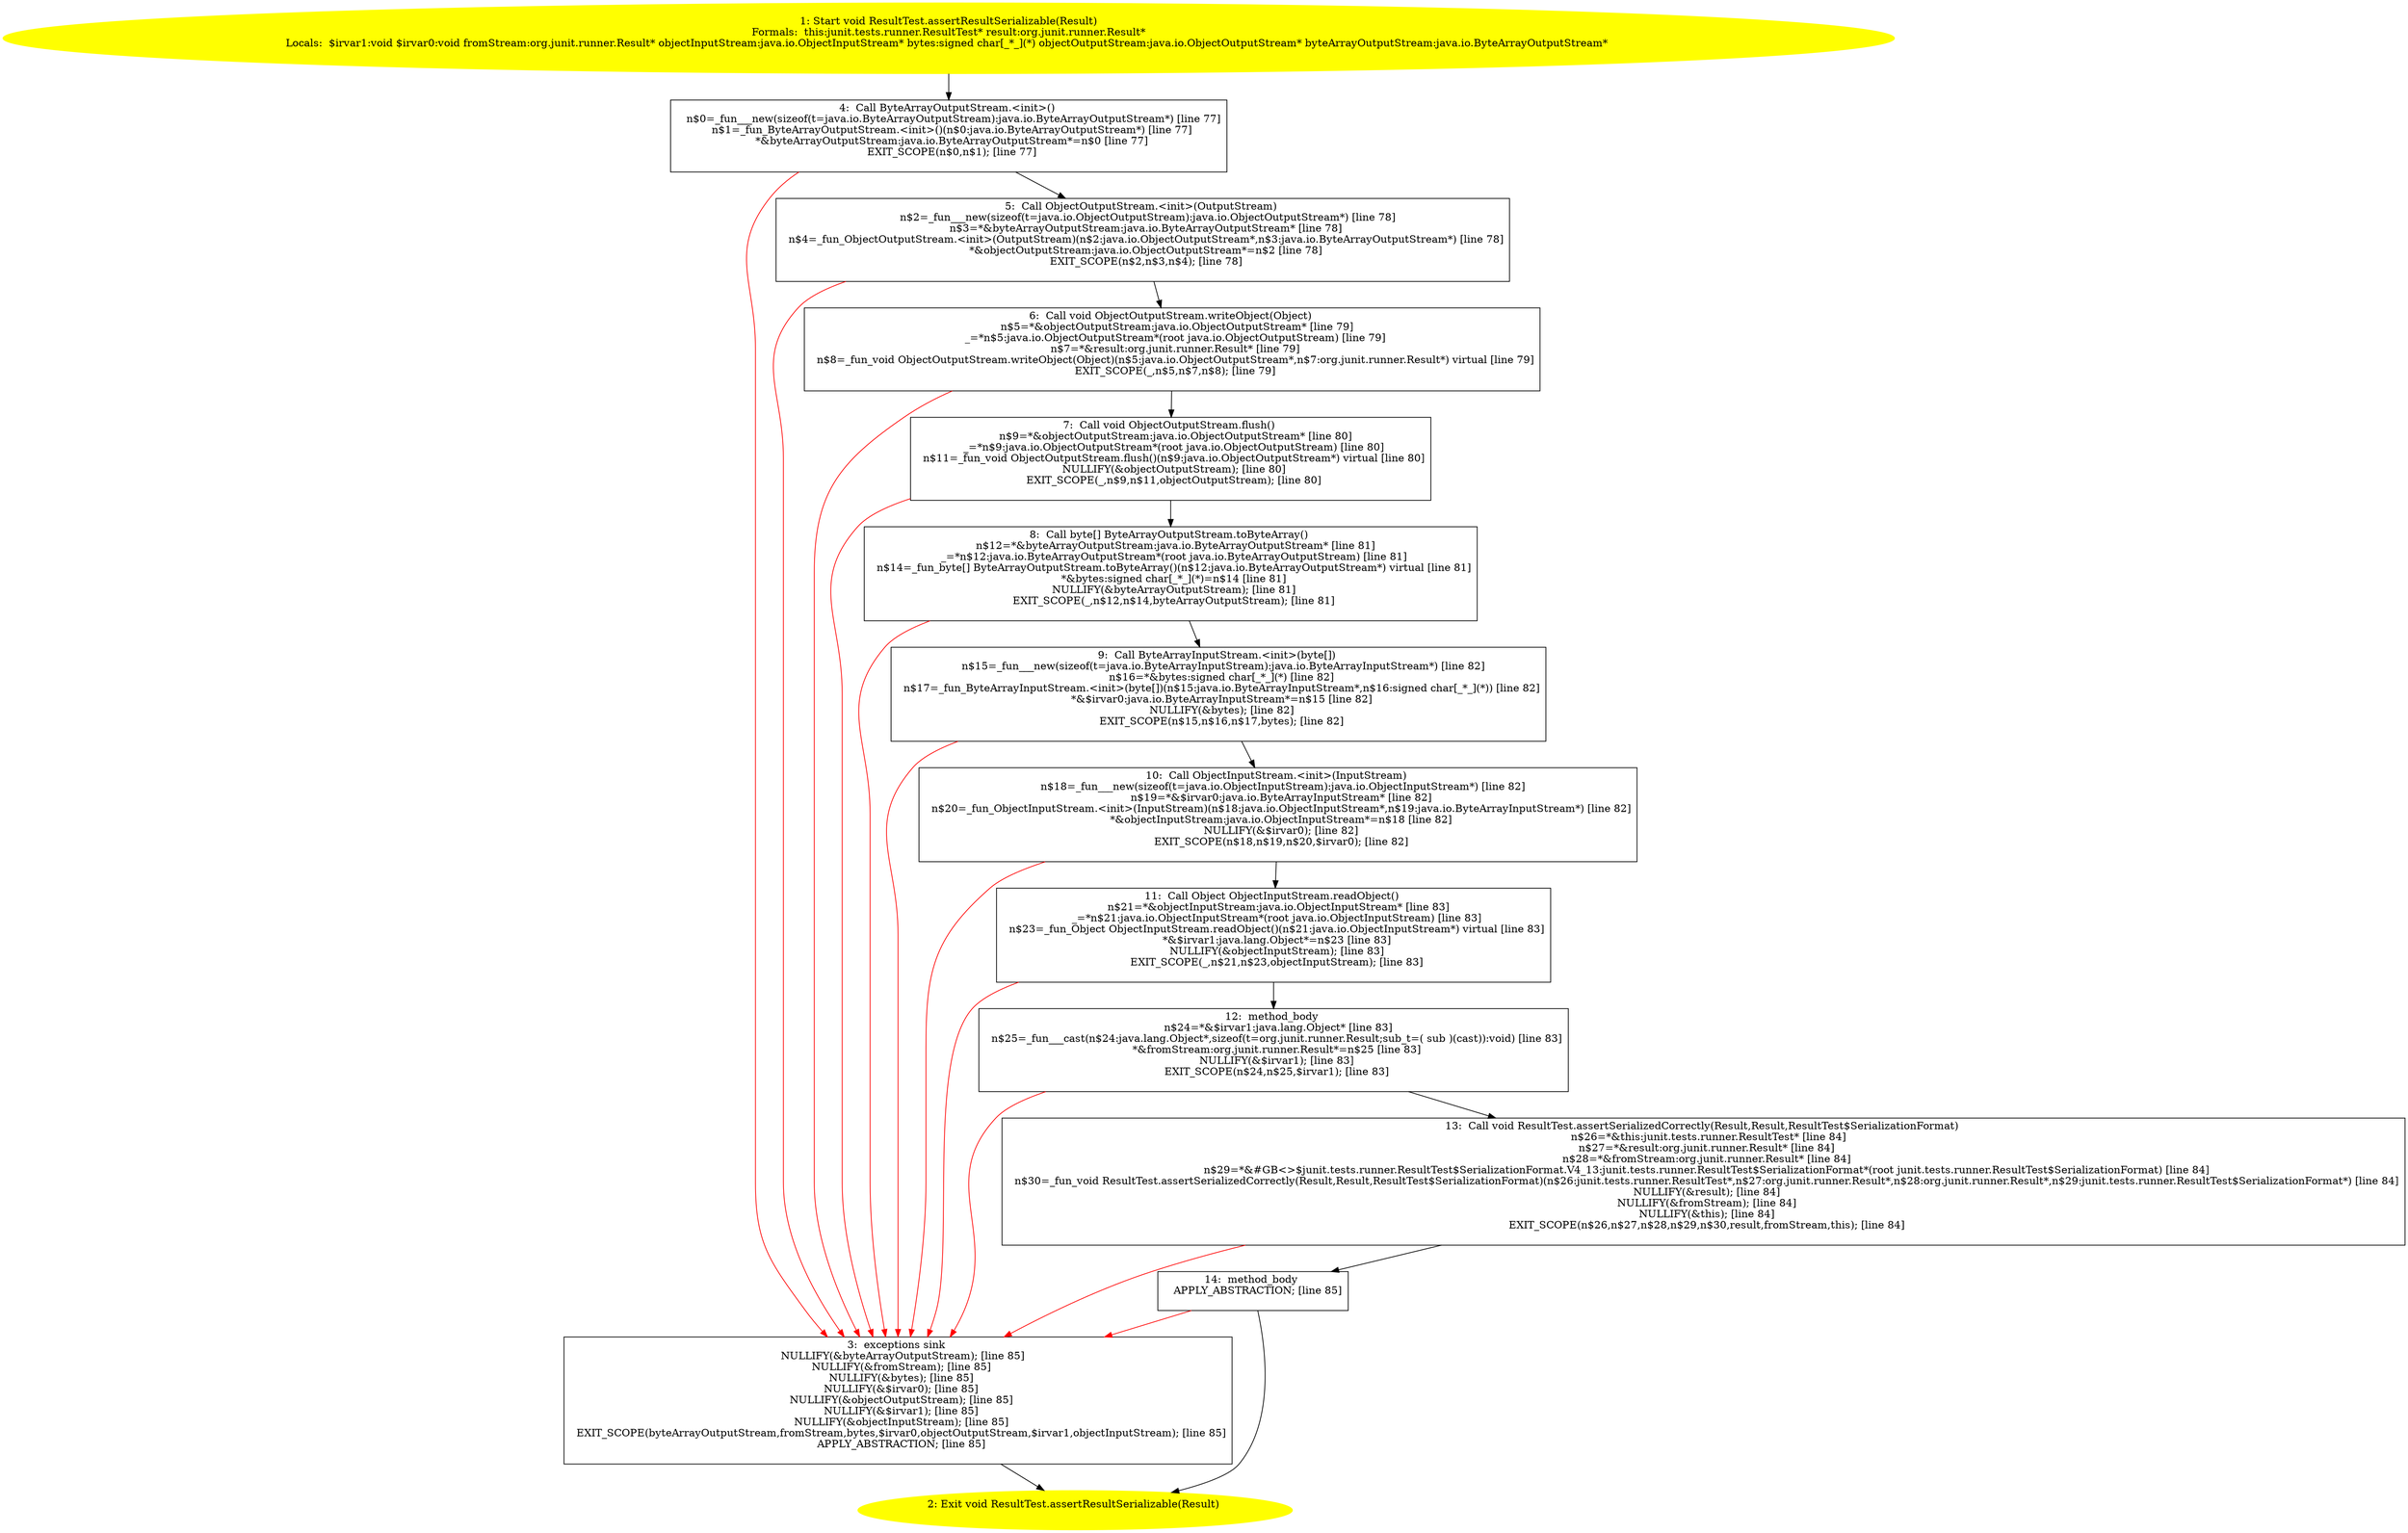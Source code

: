 /* @generated */
digraph cfg {
"junit.tests.runner.ResultTest.assertResultSerializable(org.junit.runner.Result):void.ae9ce5d8b5b24b5b11c00428e7a1ecb0_1" [label="1: Start void ResultTest.assertResultSerializable(Result)\nFormals:  this:junit.tests.runner.ResultTest* result:org.junit.runner.Result*\nLocals:  $irvar1:void $irvar0:void fromStream:org.junit.runner.Result* objectInputStream:java.io.ObjectInputStream* bytes:signed char[_*_](*) objectOutputStream:java.io.ObjectOutputStream* byteArrayOutputStream:java.io.ByteArrayOutputStream* \n  " color=yellow style=filled]
	

	 "junit.tests.runner.ResultTest.assertResultSerializable(org.junit.runner.Result):void.ae9ce5d8b5b24b5b11c00428e7a1ecb0_1" -> "junit.tests.runner.ResultTest.assertResultSerializable(org.junit.runner.Result):void.ae9ce5d8b5b24b5b11c00428e7a1ecb0_4" ;
"junit.tests.runner.ResultTest.assertResultSerializable(org.junit.runner.Result):void.ae9ce5d8b5b24b5b11c00428e7a1ecb0_2" [label="2: Exit void ResultTest.assertResultSerializable(Result) \n  " color=yellow style=filled]
	

"junit.tests.runner.ResultTest.assertResultSerializable(org.junit.runner.Result):void.ae9ce5d8b5b24b5b11c00428e7a1ecb0_3" [label="3:  exceptions sink \n   NULLIFY(&byteArrayOutputStream); [line 85]\n  NULLIFY(&fromStream); [line 85]\n  NULLIFY(&bytes); [line 85]\n  NULLIFY(&$irvar0); [line 85]\n  NULLIFY(&objectOutputStream); [line 85]\n  NULLIFY(&$irvar1); [line 85]\n  NULLIFY(&objectInputStream); [line 85]\n  EXIT_SCOPE(byteArrayOutputStream,fromStream,bytes,$irvar0,objectOutputStream,$irvar1,objectInputStream); [line 85]\n  APPLY_ABSTRACTION; [line 85]\n " shape="box"]
	

	 "junit.tests.runner.ResultTest.assertResultSerializable(org.junit.runner.Result):void.ae9ce5d8b5b24b5b11c00428e7a1ecb0_3" -> "junit.tests.runner.ResultTest.assertResultSerializable(org.junit.runner.Result):void.ae9ce5d8b5b24b5b11c00428e7a1ecb0_2" ;
"junit.tests.runner.ResultTest.assertResultSerializable(org.junit.runner.Result):void.ae9ce5d8b5b24b5b11c00428e7a1ecb0_4" [label="4:  Call ByteArrayOutputStream.<init>() \n   n$0=_fun___new(sizeof(t=java.io.ByteArrayOutputStream):java.io.ByteArrayOutputStream*) [line 77]\n  n$1=_fun_ByteArrayOutputStream.<init>()(n$0:java.io.ByteArrayOutputStream*) [line 77]\n  *&byteArrayOutputStream:java.io.ByteArrayOutputStream*=n$0 [line 77]\n  EXIT_SCOPE(n$0,n$1); [line 77]\n " shape="box"]
	

	 "junit.tests.runner.ResultTest.assertResultSerializable(org.junit.runner.Result):void.ae9ce5d8b5b24b5b11c00428e7a1ecb0_4" -> "junit.tests.runner.ResultTest.assertResultSerializable(org.junit.runner.Result):void.ae9ce5d8b5b24b5b11c00428e7a1ecb0_5" ;
	 "junit.tests.runner.ResultTest.assertResultSerializable(org.junit.runner.Result):void.ae9ce5d8b5b24b5b11c00428e7a1ecb0_4" -> "junit.tests.runner.ResultTest.assertResultSerializable(org.junit.runner.Result):void.ae9ce5d8b5b24b5b11c00428e7a1ecb0_3" [color="red" ];
"junit.tests.runner.ResultTest.assertResultSerializable(org.junit.runner.Result):void.ae9ce5d8b5b24b5b11c00428e7a1ecb0_5" [label="5:  Call ObjectOutputStream.<init>(OutputStream) \n   n$2=_fun___new(sizeof(t=java.io.ObjectOutputStream):java.io.ObjectOutputStream*) [line 78]\n  n$3=*&byteArrayOutputStream:java.io.ByteArrayOutputStream* [line 78]\n  n$4=_fun_ObjectOutputStream.<init>(OutputStream)(n$2:java.io.ObjectOutputStream*,n$3:java.io.ByteArrayOutputStream*) [line 78]\n  *&objectOutputStream:java.io.ObjectOutputStream*=n$2 [line 78]\n  EXIT_SCOPE(n$2,n$3,n$4); [line 78]\n " shape="box"]
	

	 "junit.tests.runner.ResultTest.assertResultSerializable(org.junit.runner.Result):void.ae9ce5d8b5b24b5b11c00428e7a1ecb0_5" -> "junit.tests.runner.ResultTest.assertResultSerializable(org.junit.runner.Result):void.ae9ce5d8b5b24b5b11c00428e7a1ecb0_6" ;
	 "junit.tests.runner.ResultTest.assertResultSerializable(org.junit.runner.Result):void.ae9ce5d8b5b24b5b11c00428e7a1ecb0_5" -> "junit.tests.runner.ResultTest.assertResultSerializable(org.junit.runner.Result):void.ae9ce5d8b5b24b5b11c00428e7a1ecb0_3" [color="red" ];
"junit.tests.runner.ResultTest.assertResultSerializable(org.junit.runner.Result):void.ae9ce5d8b5b24b5b11c00428e7a1ecb0_6" [label="6:  Call void ObjectOutputStream.writeObject(Object) \n   n$5=*&objectOutputStream:java.io.ObjectOutputStream* [line 79]\n  _=*n$5:java.io.ObjectOutputStream*(root java.io.ObjectOutputStream) [line 79]\n  n$7=*&result:org.junit.runner.Result* [line 79]\n  n$8=_fun_void ObjectOutputStream.writeObject(Object)(n$5:java.io.ObjectOutputStream*,n$7:org.junit.runner.Result*) virtual [line 79]\n  EXIT_SCOPE(_,n$5,n$7,n$8); [line 79]\n " shape="box"]
	

	 "junit.tests.runner.ResultTest.assertResultSerializable(org.junit.runner.Result):void.ae9ce5d8b5b24b5b11c00428e7a1ecb0_6" -> "junit.tests.runner.ResultTest.assertResultSerializable(org.junit.runner.Result):void.ae9ce5d8b5b24b5b11c00428e7a1ecb0_7" ;
	 "junit.tests.runner.ResultTest.assertResultSerializable(org.junit.runner.Result):void.ae9ce5d8b5b24b5b11c00428e7a1ecb0_6" -> "junit.tests.runner.ResultTest.assertResultSerializable(org.junit.runner.Result):void.ae9ce5d8b5b24b5b11c00428e7a1ecb0_3" [color="red" ];
"junit.tests.runner.ResultTest.assertResultSerializable(org.junit.runner.Result):void.ae9ce5d8b5b24b5b11c00428e7a1ecb0_7" [label="7:  Call void ObjectOutputStream.flush() \n   n$9=*&objectOutputStream:java.io.ObjectOutputStream* [line 80]\n  _=*n$9:java.io.ObjectOutputStream*(root java.io.ObjectOutputStream) [line 80]\n  n$11=_fun_void ObjectOutputStream.flush()(n$9:java.io.ObjectOutputStream*) virtual [line 80]\n  NULLIFY(&objectOutputStream); [line 80]\n  EXIT_SCOPE(_,n$9,n$11,objectOutputStream); [line 80]\n " shape="box"]
	

	 "junit.tests.runner.ResultTest.assertResultSerializable(org.junit.runner.Result):void.ae9ce5d8b5b24b5b11c00428e7a1ecb0_7" -> "junit.tests.runner.ResultTest.assertResultSerializable(org.junit.runner.Result):void.ae9ce5d8b5b24b5b11c00428e7a1ecb0_8" ;
	 "junit.tests.runner.ResultTest.assertResultSerializable(org.junit.runner.Result):void.ae9ce5d8b5b24b5b11c00428e7a1ecb0_7" -> "junit.tests.runner.ResultTest.assertResultSerializable(org.junit.runner.Result):void.ae9ce5d8b5b24b5b11c00428e7a1ecb0_3" [color="red" ];
"junit.tests.runner.ResultTest.assertResultSerializable(org.junit.runner.Result):void.ae9ce5d8b5b24b5b11c00428e7a1ecb0_8" [label="8:  Call byte[] ByteArrayOutputStream.toByteArray() \n   n$12=*&byteArrayOutputStream:java.io.ByteArrayOutputStream* [line 81]\n  _=*n$12:java.io.ByteArrayOutputStream*(root java.io.ByteArrayOutputStream) [line 81]\n  n$14=_fun_byte[] ByteArrayOutputStream.toByteArray()(n$12:java.io.ByteArrayOutputStream*) virtual [line 81]\n  *&bytes:signed char[_*_](*)=n$14 [line 81]\n  NULLIFY(&byteArrayOutputStream); [line 81]\n  EXIT_SCOPE(_,n$12,n$14,byteArrayOutputStream); [line 81]\n " shape="box"]
	

	 "junit.tests.runner.ResultTest.assertResultSerializable(org.junit.runner.Result):void.ae9ce5d8b5b24b5b11c00428e7a1ecb0_8" -> "junit.tests.runner.ResultTest.assertResultSerializable(org.junit.runner.Result):void.ae9ce5d8b5b24b5b11c00428e7a1ecb0_9" ;
	 "junit.tests.runner.ResultTest.assertResultSerializable(org.junit.runner.Result):void.ae9ce5d8b5b24b5b11c00428e7a1ecb0_8" -> "junit.tests.runner.ResultTest.assertResultSerializable(org.junit.runner.Result):void.ae9ce5d8b5b24b5b11c00428e7a1ecb0_3" [color="red" ];
"junit.tests.runner.ResultTest.assertResultSerializable(org.junit.runner.Result):void.ae9ce5d8b5b24b5b11c00428e7a1ecb0_9" [label="9:  Call ByteArrayInputStream.<init>(byte[]) \n   n$15=_fun___new(sizeof(t=java.io.ByteArrayInputStream):java.io.ByteArrayInputStream*) [line 82]\n  n$16=*&bytes:signed char[_*_](*) [line 82]\n  n$17=_fun_ByteArrayInputStream.<init>(byte[])(n$15:java.io.ByteArrayInputStream*,n$16:signed char[_*_](*)) [line 82]\n  *&$irvar0:java.io.ByteArrayInputStream*=n$15 [line 82]\n  NULLIFY(&bytes); [line 82]\n  EXIT_SCOPE(n$15,n$16,n$17,bytes); [line 82]\n " shape="box"]
	

	 "junit.tests.runner.ResultTest.assertResultSerializable(org.junit.runner.Result):void.ae9ce5d8b5b24b5b11c00428e7a1ecb0_9" -> "junit.tests.runner.ResultTest.assertResultSerializable(org.junit.runner.Result):void.ae9ce5d8b5b24b5b11c00428e7a1ecb0_10" ;
	 "junit.tests.runner.ResultTest.assertResultSerializable(org.junit.runner.Result):void.ae9ce5d8b5b24b5b11c00428e7a1ecb0_9" -> "junit.tests.runner.ResultTest.assertResultSerializable(org.junit.runner.Result):void.ae9ce5d8b5b24b5b11c00428e7a1ecb0_3" [color="red" ];
"junit.tests.runner.ResultTest.assertResultSerializable(org.junit.runner.Result):void.ae9ce5d8b5b24b5b11c00428e7a1ecb0_10" [label="10:  Call ObjectInputStream.<init>(InputStream) \n   n$18=_fun___new(sizeof(t=java.io.ObjectInputStream):java.io.ObjectInputStream*) [line 82]\n  n$19=*&$irvar0:java.io.ByteArrayInputStream* [line 82]\n  n$20=_fun_ObjectInputStream.<init>(InputStream)(n$18:java.io.ObjectInputStream*,n$19:java.io.ByteArrayInputStream*) [line 82]\n  *&objectInputStream:java.io.ObjectInputStream*=n$18 [line 82]\n  NULLIFY(&$irvar0); [line 82]\n  EXIT_SCOPE(n$18,n$19,n$20,$irvar0); [line 82]\n " shape="box"]
	

	 "junit.tests.runner.ResultTest.assertResultSerializable(org.junit.runner.Result):void.ae9ce5d8b5b24b5b11c00428e7a1ecb0_10" -> "junit.tests.runner.ResultTest.assertResultSerializable(org.junit.runner.Result):void.ae9ce5d8b5b24b5b11c00428e7a1ecb0_11" ;
	 "junit.tests.runner.ResultTest.assertResultSerializable(org.junit.runner.Result):void.ae9ce5d8b5b24b5b11c00428e7a1ecb0_10" -> "junit.tests.runner.ResultTest.assertResultSerializable(org.junit.runner.Result):void.ae9ce5d8b5b24b5b11c00428e7a1ecb0_3" [color="red" ];
"junit.tests.runner.ResultTest.assertResultSerializable(org.junit.runner.Result):void.ae9ce5d8b5b24b5b11c00428e7a1ecb0_11" [label="11:  Call Object ObjectInputStream.readObject() \n   n$21=*&objectInputStream:java.io.ObjectInputStream* [line 83]\n  _=*n$21:java.io.ObjectInputStream*(root java.io.ObjectInputStream) [line 83]\n  n$23=_fun_Object ObjectInputStream.readObject()(n$21:java.io.ObjectInputStream*) virtual [line 83]\n  *&$irvar1:java.lang.Object*=n$23 [line 83]\n  NULLIFY(&objectInputStream); [line 83]\n  EXIT_SCOPE(_,n$21,n$23,objectInputStream); [line 83]\n " shape="box"]
	

	 "junit.tests.runner.ResultTest.assertResultSerializable(org.junit.runner.Result):void.ae9ce5d8b5b24b5b11c00428e7a1ecb0_11" -> "junit.tests.runner.ResultTest.assertResultSerializable(org.junit.runner.Result):void.ae9ce5d8b5b24b5b11c00428e7a1ecb0_12" ;
	 "junit.tests.runner.ResultTest.assertResultSerializable(org.junit.runner.Result):void.ae9ce5d8b5b24b5b11c00428e7a1ecb0_11" -> "junit.tests.runner.ResultTest.assertResultSerializable(org.junit.runner.Result):void.ae9ce5d8b5b24b5b11c00428e7a1ecb0_3" [color="red" ];
"junit.tests.runner.ResultTest.assertResultSerializable(org.junit.runner.Result):void.ae9ce5d8b5b24b5b11c00428e7a1ecb0_12" [label="12:  method_body \n   n$24=*&$irvar1:java.lang.Object* [line 83]\n  n$25=_fun___cast(n$24:java.lang.Object*,sizeof(t=org.junit.runner.Result;sub_t=( sub )(cast)):void) [line 83]\n  *&fromStream:org.junit.runner.Result*=n$25 [line 83]\n  NULLIFY(&$irvar1); [line 83]\n  EXIT_SCOPE(n$24,n$25,$irvar1); [line 83]\n " shape="box"]
	

	 "junit.tests.runner.ResultTest.assertResultSerializable(org.junit.runner.Result):void.ae9ce5d8b5b24b5b11c00428e7a1ecb0_12" -> "junit.tests.runner.ResultTest.assertResultSerializable(org.junit.runner.Result):void.ae9ce5d8b5b24b5b11c00428e7a1ecb0_13" ;
	 "junit.tests.runner.ResultTest.assertResultSerializable(org.junit.runner.Result):void.ae9ce5d8b5b24b5b11c00428e7a1ecb0_12" -> "junit.tests.runner.ResultTest.assertResultSerializable(org.junit.runner.Result):void.ae9ce5d8b5b24b5b11c00428e7a1ecb0_3" [color="red" ];
"junit.tests.runner.ResultTest.assertResultSerializable(org.junit.runner.Result):void.ae9ce5d8b5b24b5b11c00428e7a1ecb0_13" [label="13:  Call void ResultTest.assertSerializedCorrectly(Result,Result,ResultTest$SerializationFormat) \n   n$26=*&this:junit.tests.runner.ResultTest* [line 84]\n  n$27=*&result:org.junit.runner.Result* [line 84]\n  n$28=*&fromStream:org.junit.runner.Result* [line 84]\n  n$29=*&#GB<>$junit.tests.runner.ResultTest$SerializationFormat.V4_13:junit.tests.runner.ResultTest$SerializationFormat*(root junit.tests.runner.ResultTest$SerializationFormat) [line 84]\n  n$30=_fun_void ResultTest.assertSerializedCorrectly(Result,Result,ResultTest$SerializationFormat)(n$26:junit.tests.runner.ResultTest*,n$27:org.junit.runner.Result*,n$28:org.junit.runner.Result*,n$29:junit.tests.runner.ResultTest$SerializationFormat*) [line 84]\n  NULLIFY(&result); [line 84]\n  NULLIFY(&fromStream); [line 84]\n  NULLIFY(&this); [line 84]\n  EXIT_SCOPE(n$26,n$27,n$28,n$29,n$30,result,fromStream,this); [line 84]\n " shape="box"]
	

	 "junit.tests.runner.ResultTest.assertResultSerializable(org.junit.runner.Result):void.ae9ce5d8b5b24b5b11c00428e7a1ecb0_13" -> "junit.tests.runner.ResultTest.assertResultSerializable(org.junit.runner.Result):void.ae9ce5d8b5b24b5b11c00428e7a1ecb0_14" ;
	 "junit.tests.runner.ResultTest.assertResultSerializable(org.junit.runner.Result):void.ae9ce5d8b5b24b5b11c00428e7a1ecb0_13" -> "junit.tests.runner.ResultTest.assertResultSerializable(org.junit.runner.Result):void.ae9ce5d8b5b24b5b11c00428e7a1ecb0_3" [color="red" ];
"junit.tests.runner.ResultTest.assertResultSerializable(org.junit.runner.Result):void.ae9ce5d8b5b24b5b11c00428e7a1ecb0_14" [label="14:  method_body \n   APPLY_ABSTRACTION; [line 85]\n " shape="box"]
	

	 "junit.tests.runner.ResultTest.assertResultSerializable(org.junit.runner.Result):void.ae9ce5d8b5b24b5b11c00428e7a1ecb0_14" -> "junit.tests.runner.ResultTest.assertResultSerializable(org.junit.runner.Result):void.ae9ce5d8b5b24b5b11c00428e7a1ecb0_2" ;
	 "junit.tests.runner.ResultTest.assertResultSerializable(org.junit.runner.Result):void.ae9ce5d8b5b24b5b11c00428e7a1ecb0_14" -> "junit.tests.runner.ResultTest.assertResultSerializable(org.junit.runner.Result):void.ae9ce5d8b5b24b5b11c00428e7a1ecb0_3" [color="red" ];
}
